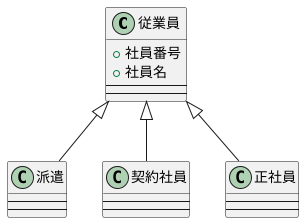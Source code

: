 @startuml 演習3-1
    top to bottom direction
    class 従業員{
    + 社員番号
    + 社員名
    ---
    ---
    }
    class 派遣{
    ---
    ---
    }
    class 契約社員{
    ---
    ---
    }
    class 正社員{
    ---
    ---
    }
    従業員 <|-- 派遣
    従業員 <|-- 契約社員
    従業員 <|-- 正社員
@enduml